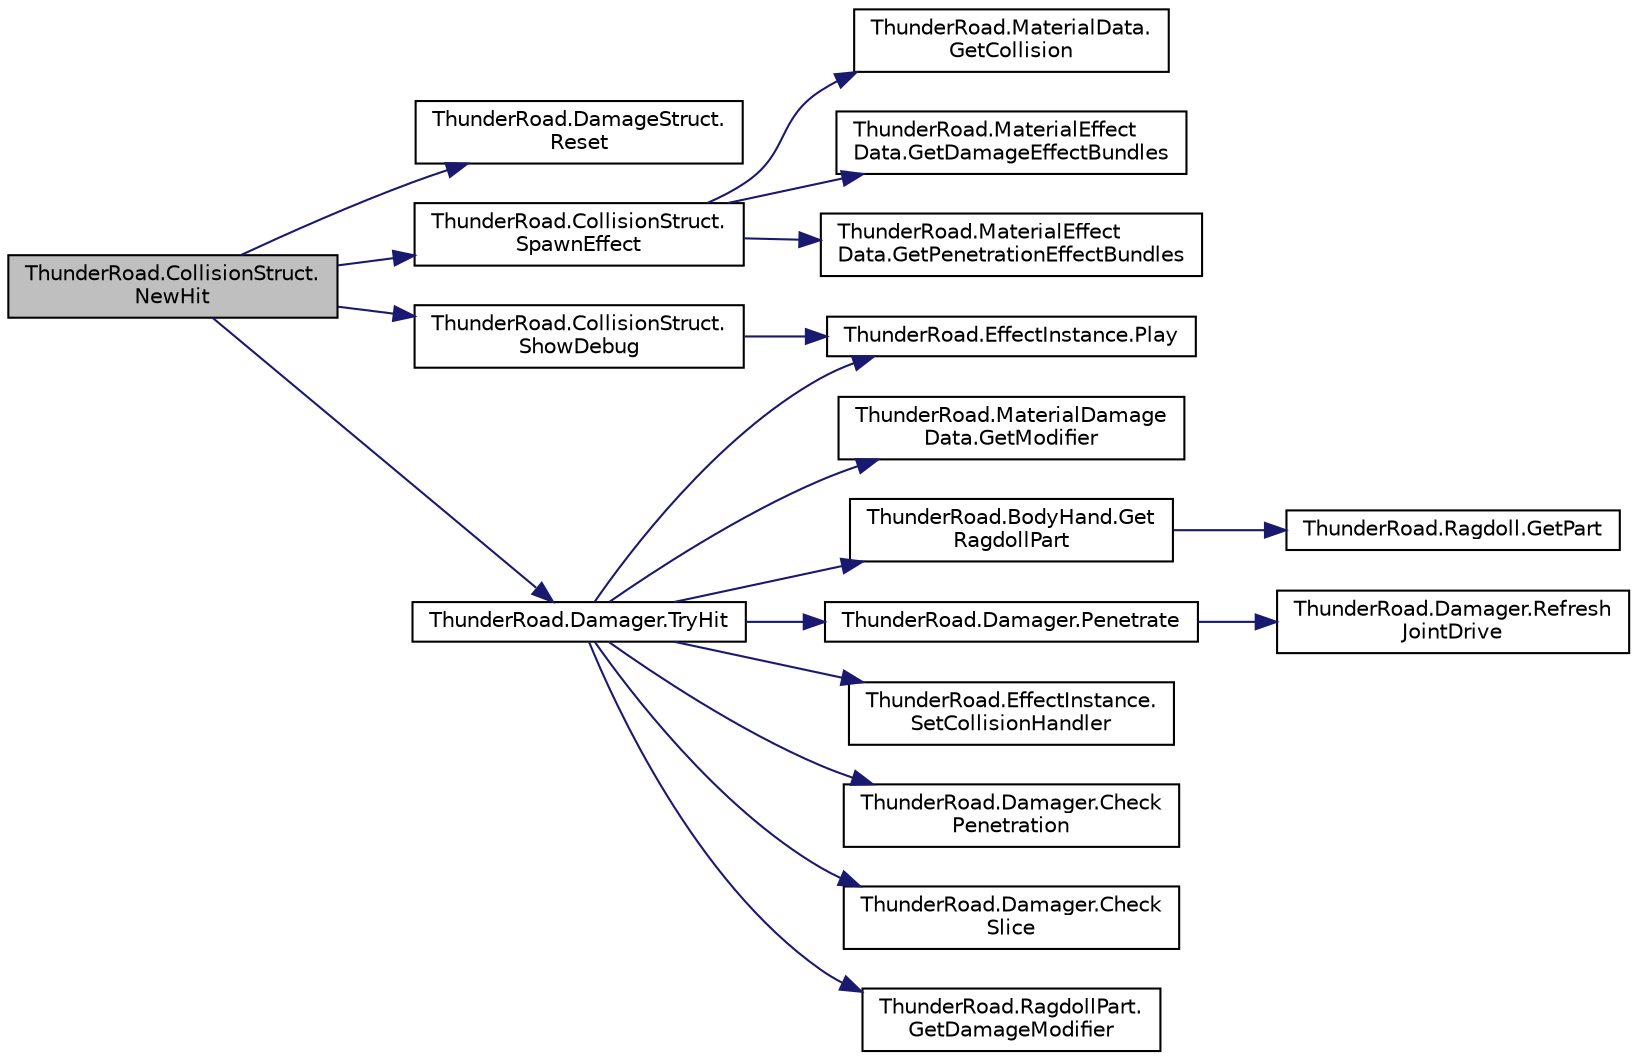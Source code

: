 digraph "ThunderRoad.CollisionStruct.NewHit"
{
 // LATEX_PDF_SIZE
  edge [fontname="Helvetica",fontsize="10",labelfontname="Helvetica",labelfontsize="10"];
  node [fontname="Helvetica",fontsize="10",shape=record];
  rankdir="LR";
  Node1 [label="ThunderRoad.CollisionStruct.\lNewHit",height=0.2,width=0.4,color="black", fillcolor="grey75", style="filled", fontcolor="black",tooltip="Creates new hit."];
  Node1 -> Node2 [color="midnightblue",fontsize="10",style="solid",fontname="Helvetica"];
  Node2 [label="ThunderRoad.DamageStruct.\lReset",height=0.2,width=0.4,color="black", fillcolor="white", style="filled",URL="$struct_thunder_road_1_1_damage_struct.html#a187a874ad222f6753b0eddc8eb93f4c9",tooltip="Resets this instance."];
  Node1 -> Node3 [color="midnightblue",fontsize="10",style="solid",fontname="Helvetica"];
  Node3 [label="ThunderRoad.CollisionStruct.\lShowDebug",height=0.2,width=0.4,color="black", fillcolor="white", style="filled",URL="$struct_thunder_road_1_1_collision_struct.html#ad075f229299efe5bff811b6aad5fe5aa",tooltip="Shows the debug."];
  Node3 -> Node4 [color="midnightblue",fontsize="10",style="solid",fontname="Helvetica"];
  Node4 [label="ThunderRoad.EffectInstance.Play",height=0.2,width=0.4,color="black", fillcolor="white", style="filled",URL="$class_thunder_road_1_1_effect_instance.html#a2e1b93aec710be57d9a9014149f0c5d5",tooltip="Plays the specified step custom hash identifier."];
  Node1 -> Node5 [color="midnightblue",fontsize="10",style="solid",fontname="Helvetica"];
  Node5 [label="ThunderRoad.CollisionStruct.\lSpawnEffect",height=0.2,width=0.4,color="black", fillcolor="white", style="filled",URL="$struct_thunder_road_1_1_collision_struct.html#aba3b8f28da29800cfae841275df85696",tooltip="Spawns the effect."];
  Node5 -> Node6 [color="midnightblue",fontsize="10",style="solid",fontname="Helvetica"];
  Node6 [label="ThunderRoad.MaterialData.\lGetCollision",height=0.2,width=0.4,color="black", fillcolor="white", style="filled",URL="$class_thunder_road_1_1_material_data.html#a7b0e247a17ceab69529f572a643d3b34",tooltip="Gets the collision."];
  Node5 -> Node7 [color="midnightblue",fontsize="10",style="solid",fontname="Helvetica"];
  Node7 [label="ThunderRoad.MaterialEffect\lData.GetDamageEffectBundles",height=0.2,width=0.4,color="black", fillcolor="white", style="filled",URL="$class_thunder_road_1_1_material_effect_data.html#ac97705fc3289c780c35250b6ba2c7a2e",tooltip="Gets the damage effect bundles."];
  Node5 -> Node8 [color="midnightblue",fontsize="10",style="solid",fontname="Helvetica"];
  Node8 [label="ThunderRoad.MaterialEffect\lData.GetPenetrationEffectBundles",height=0.2,width=0.4,color="black", fillcolor="white", style="filled",URL="$class_thunder_road_1_1_material_effect_data.html#ae9136bd6f2da13803c25deeadae6e1f6",tooltip="Gets the penetration effect bundles."];
  Node1 -> Node9 [color="midnightblue",fontsize="10",style="solid",fontname="Helvetica"];
  Node9 [label="ThunderRoad.Damager.TryHit",height=0.2,width=0.4,color="black", fillcolor="white", style="filled",URL="$class_thunder_road_1_1_damager.html#abe4bcfc6e4886fbe292e89d5c9a47165",tooltip="Tries the hit."];
  Node9 -> Node10 [color="midnightblue",fontsize="10",style="solid",fontname="Helvetica"];
  Node10 [label="ThunderRoad.Damager.Check\lPenetration",height=0.2,width=0.4,color="black", fillcolor="white", style="filled",URL="$class_thunder_road_1_1_damager.html#aecd84e0bb4ef79aa20f036f78a60acfa",tooltip="Checks the penetration."];
  Node9 -> Node11 [color="midnightblue",fontsize="10",style="solid",fontname="Helvetica"];
  Node11 [label="ThunderRoad.Damager.Check\lSlice",height=0.2,width=0.4,color="black", fillcolor="white", style="filled",URL="$class_thunder_road_1_1_damager.html#af157727ec05b9da1a20aa2f77bd25eb0",tooltip="Checks the slice."];
  Node9 -> Node12 [color="midnightblue",fontsize="10",style="solid",fontname="Helvetica"];
  Node12 [label="ThunderRoad.RagdollPart.\lGetDamageModifier",height=0.2,width=0.4,color="black", fillcolor="white", style="filled",URL="$class_thunder_road_1_1_ragdoll_part.html#a7a748dee33703403149d3b4111826728",tooltip="Gets the damage modifier."];
  Node9 -> Node13 [color="midnightblue",fontsize="10",style="solid",fontname="Helvetica"];
  Node13 [label="ThunderRoad.MaterialDamage\lData.GetModifier",height=0.2,width=0.4,color="black", fillcolor="white", style="filled",URL="$class_thunder_road_1_1_material_damage_data.html#a69a968064bcea0e8bbd5f18df27b043f",tooltip="Gets the modifier."];
  Node9 -> Node14 [color="midnightblue",fontsize="10",style="solid",fontname="Helvetica"];
  Node14 [label="ThunderRoad.BodyHand.Get\lRagdollPart",height=0.2,width=0.4,color="black", fillcolor="white", style="filled",URL="$class_thunder_road_1_1_body_hand.html#a4c7e8e1bb0162b4dfd305fff0502f3f0",tooltip="Gets the ragdoll part."];
  Node14 -> Node15 [color="midnightblue",fontsize="10",style="solid",fontname="Helvetica"];
  Node15 [label="ThunderRoad.Ragdoll.GetPart",height=0.2,width=0.4,color="black", fillcolor="white", style="filled",URL="$class_thunder_road_1_1_ragdoll.html#a63bb50459ca0652451c1aef3fc8155cb",tooltip="Gets the part."];
  Node9 -> Node16 [color="midnightblue",fontsize="10",style="solid",fontname="Helvetica"];
  Node16 [label="ThunderRoad.Damager.Penetrate",height=0.2,width=0.4,color="black", fillcolor="white", style="filled",URL="$class_thunder_road_1_1_damager.html#a40dddd061247b26216b5d470cd237909",tooltip="Penetrates the specified collision structure."];
  Node16 -> Node17 [color="midnightblue",fontsize="10",style="solid",fontname="Helvetica"];
  Node17 [label="ThunderRoad.Damager.Refresh\lJointDrive",height=0.2,width=0.4,color="black", fillcolor="white", style="filled",URL="$class_thunder_road_1_1_damager.html#aa3ded5d89e1b2c50c5a8122882e0befe",tooltip="Refreshes the joint drive."];
  Node9 -> Node4 [color="midnightblue",fontsize="10",style="solid",fontname="Helvetica"];
  Node9 -> Node18 [color="midnightblue",fontsize="10",style="solid",fontname="Helvetica"];
  Node18 [label="ThunderRoad.EffectInstance.\lSetCollisionHandler",height=0.2,width=0.4,color="black", fillcolor="white", style="filled",URL="$class_thunder_road_1_1_effect_instance.html#abb2cbba81a2fbf8710240916e5534613",tooltip="Sets the collision handler."];
}
